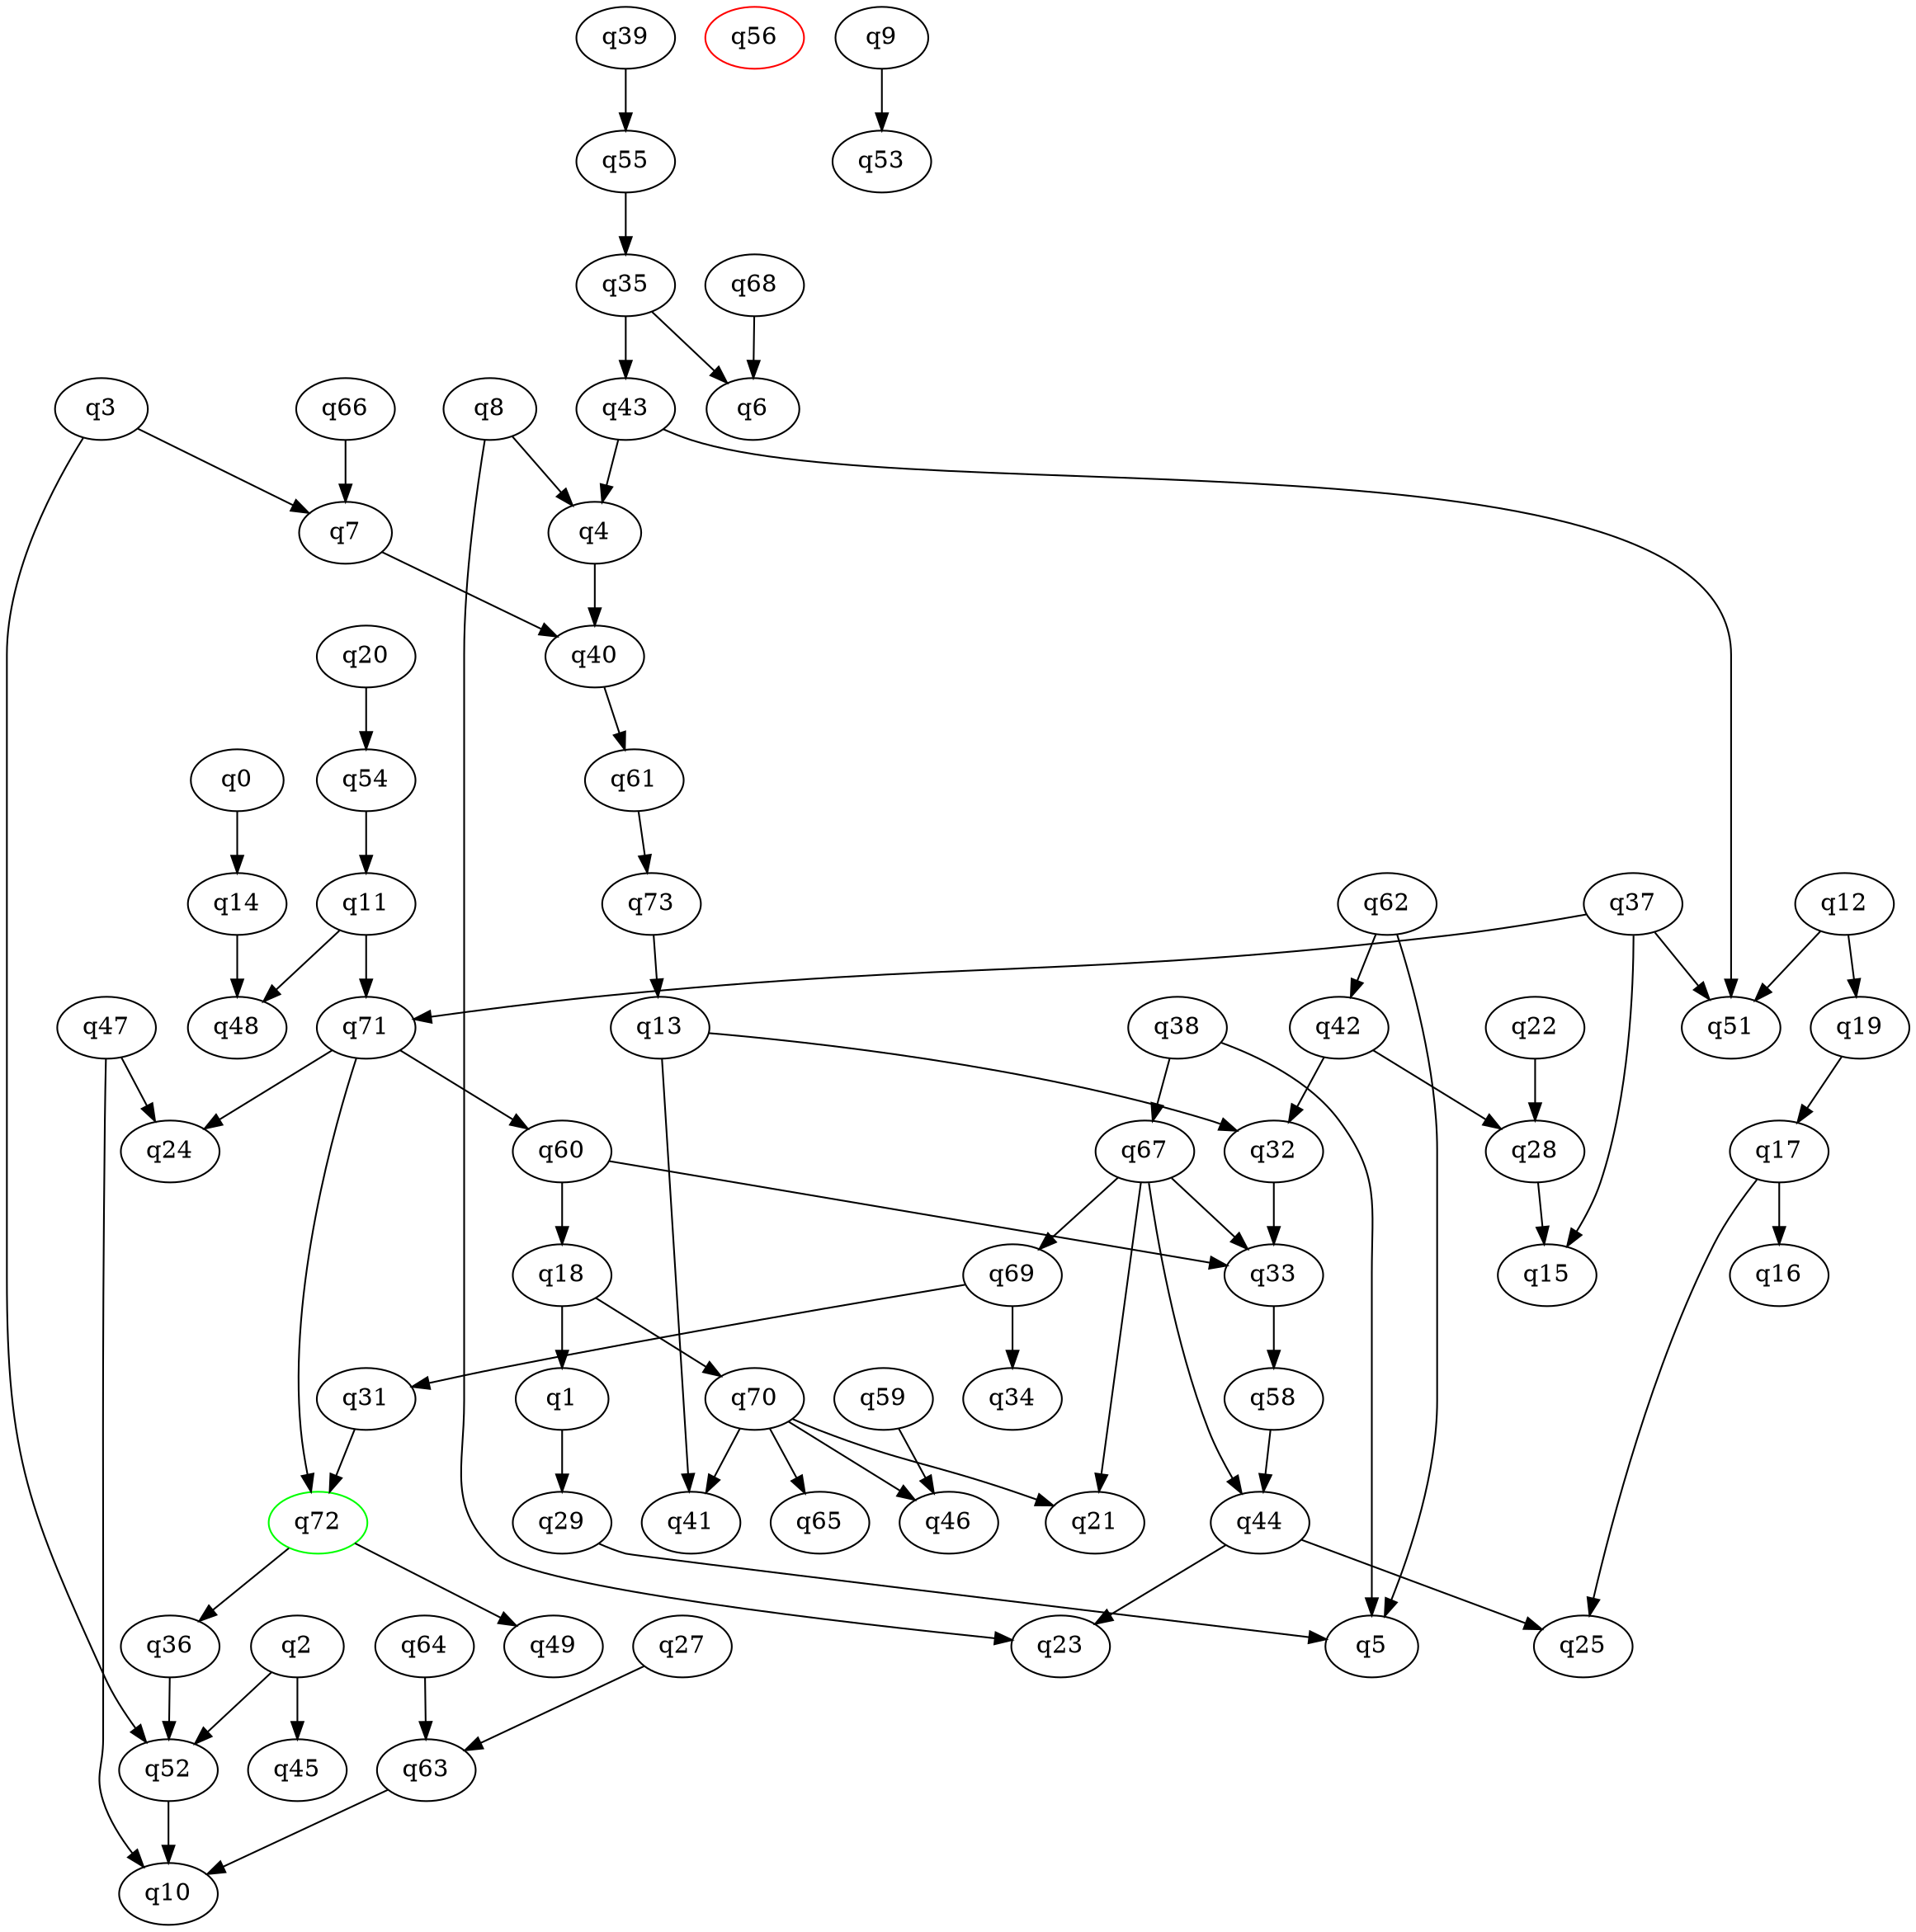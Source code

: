 digraph A{
q72 [initial=1,color=green];
q56 [final=1,color=red];
q0 -> q14;
q1 -> q29;
q2 -> q45;
q2 -> q52;
q3 -> q7;
q3 -> q52;
q4 -> q40;
q7 -> q40;
q8 -> q4;
q8 -> q23;
q9 -> q53;
q11 -> q48;
q11 -> q71;
q12 -> q19;
q12 -> q51;
q13 -> q32;
q13 -> q41;
q14 -> q48;
q17 -> q16;
q17 -> q25;
q18 -> q1;
q18 -> q70;
q19 -> q17;
q20 -> q54;
q22 -> q28;
q27 -> q63;
q28 -> q15;
q29 -> q5;
q31 -> q72;
q32 -> q33;
q33 -> q58;
q35 -> q6;
q35 -> q43;
q36 -> q52;
q37 -> q15;
q37 -> q51;
q37 -> q71;
q38 -> q5;
q38 -> q67;
q39 -> q55;
q40 -> q61;
q42 -> q28;
q42 -> q32;
q43 -> q4;
q43 -> q51;
q44 -> q23;
q44 -> q25;
q47 -> q10;
q47 -> q24;
q52 -> q10;
q54 -> q11;
q55 -> q35;
q58 -> q44;
q59 -> q46;
q60 -> q18;
q60 -> q33;
q61 -> q73;
q62 -> q5;
q62 -> q42;
q63 -> q10;
q64 -> q63;
q66 -> q7;
q67 -> q21;
q67 -> q33;
q67 -> q44;
q67 -> q69;
q68 -> q6;
q69 -> q31;
q69 -> q34;
q70 -> q21;
q70 -> q41;
q70 -> q46;
q70 -> q65;
q71 -> q24;
q71 -> q60;
q71 -> q72;
q72 -> q36;
q72 -> q49;
q73 -> q13;
}